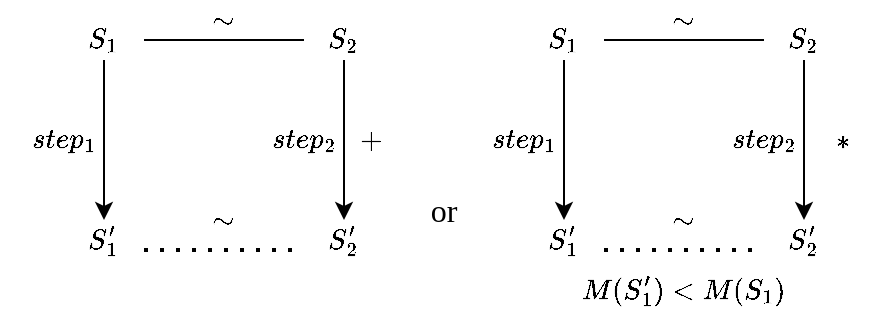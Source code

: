 <mxfile version="20.8.16" type="github">
  <diagram name="第 1 页" id="N6lhYl9x0cFy-dcrSgTa">
    <mxGraphModel dx="1052" dy="589" grid="1" gridSize="10" guides="1" tooltips="1" connect="1" arrows="1" fold="1" page="1" pageScale="1" pageWidth="827" pageHeight="1169" math="1" shadow="0">
      <root>
        <mxCell id="0" />
        <mxCell id="1" parent="0" />
        <mxCell id="HMImB51M19TBt90D2M0y-1" value="" style="edgeStyle=orthogonalEdgeStyle;rounded=0;orthogonalLoop=1;jettySize=auto;html=1;" parent="1" source="HMImB51M19TBt90D2M0y-2" target="HMImB51M19TBt90D2M0y-3" edge="1">
          <mxGeometry relative="1" as="geometry" />
        </mxCell>
        <mxCell id="HMImB51M19TBt90D2M0y-2" value="$$S_1$$" style="text;html=1;strokeColor=none;fillColor=none;align=center;verticalAlign=middle;whiteSpace=wrap;rounded=0;" parent="1" vertex="1">
          <mxGeometry x="240" y="110" width="40" height="20" as="geometry" />
        </mxCell>
        <mxCell id="HMImB51M19TBt90D2M0y-3" value="$$S&#39;&lt;br&gt;_1$$" style="text;html=1;strokeColor=none;fillColor=none;align=center;verticalAlign=middle;whiteSpace=wrap;rounded=0;" parent="1" vertex="1">
          <mxGeometry x="240" y="210" width="40" height="20" as="geometry" />
        </mxCell>
        <mxCell id="HMImB51M19TBt90D2M0y-4" value="" style="edgeStyle=orthogonalEdgeStyle;rounded=0;orthogonalLoop=1;jettySize=auto;html=1;" parent="1" source="HMImB51M19TBt90D2M0y-5" target="HMImB51M19TBt90D2M0y-7" edge="1">
          <mxGeometry relative="1" as="geometry" />
        </mxCell>
        <mxCell id="HMImB51M19TBt90D2M0y-5" value="$$S_2$$" style="text;html=1;strokeColor=none;fillColor=none;align=center;verticalAlign=middle;whiteSpace=wrap;rounded=0;" parent="1" vertex="1">
          <mxGeometry x="360" y="110" width="40" height="20" as="geometry" />
        </mxCell>
        <mxCell id="HMImB51M19TBt90D2M0y-6" value="" style="endArrow=none;html=1;exitX=1;exitY=0.5;exitDx=0;exitDy=0;entryX=0;entryY=0.5;entryDx=0;entryDy=0;" parent="1" source="HMImB51M19TBt90D2M0y-2" target="HMImB51M19TBt90D2M0y-5" edge="1">
          <mxGeometry width="50" height="50" relative="1" as="geometry">
            <mxPoint x="380" y="240" as="sourcePoint" />
            <mxPoint x="430" y="190" as="targetPoint" />
          </mxGeometry>
        </mxCell>
        <mxCell id="HMImB51M19TBt90D2M0y-7" value="$$S&#39;&lt;br&gt;_2$$" style="text;html=1;strokeColor=none;fillColor=none;align=center;verticalAlign=middle;whiteSpace=wrap;rounded=0;" parent="1" vertex="1">
          <mxGeometry x="360" y="210" width="40" height="20" as="geometry" />
        </mxCell>
        <mxCell id="HMImB51M19TBt90D2M0y-8" value="" style="endArrow=none;dashed=1;html=1;dashPattern=1 3;strokeWidth=2;exitX=1;exitY=0.75;exitDx=0;exitDy=0;entryX=0;entryY=0.75;entryDx=0;entryDy=0;" parent="1" source="HMImB51M19TBt90D2M0y-3" target="HMImB51M19TBt90D2M0y-7" edge="1">
          <mxGeometry width="50" height="50" relative="1" as="geometry">
            <mxPoint x="380" y="240" as="sourcePoint" />
            <mxPoint x="430" y="190" as="targetPoint" />
          </mxGeometry>
        </mxCell>
        <mxCell id="HMImB51M19TBt90D2M0y-9" value="$$step_1$$" style="text;html=1;strokeColor=none;fillColor=none;align=center;verticalAlign=middle;whiteSpace=wrap;rounded=0;" parent="1" vertex="1">
          <mxGeometry x="220" y="160" width="40" height="20" as="geometry" />
        </mxCell>
        <mxCell id="HMImB51M19TBt90D2M0y-10" value="$$step_2$$" style="text;html=1;strokeColor=none;fillColor=none;align=center;verticalAlign=middle;whiteSpace=wrap;rounded=0;" parent="1" vertex="1">
          <mxGeometry x="340" y="160" width="40" height="20" as="geometry" />
        </mxCell>
        <mxCell id="HMImB51M19TBt90D2M0y-11" value="$$\sim$$" style="text;html=1;strokeColor=none;fillColor=none;align=center;verticalAlign=middle;whiteSpace=wrap;rounded=0;" parent="1" vertex="1">
          <mxGeometry x="300" y="100" width="40" height="20" as="geometry" />
        </mxCell>
        <mxCell id="HMImB51M19TBt90D2M0y-12" value="$$\sim$$" style="text;html=1;strokeColor=none;fillColor=none;align=center;verticalAlign=middle;whiteSpace=wrap;rounded=0;" parent="1" vertex="1">
          <mxGeometry x="300" y="200" width="40" height="20" as="geometry" />
        </mxCell>
        <mxCell id="HMImB51M19TBt90D2M0y-13" value="$$+$$" style="text;html=1;strokeColor=none;fillColor=none;align=center;verticalAlign=middle;whiteSpace=wrap;rounded=0;" parent="1" vertex="1">
          <mxGeometry x="374" y="160" width="40" height="20" as="geometry" />
        </mxCell>
        <mxCell id="HMImB51M19TBt90D2M0y-14" value="" style="edgeStyle=orthogonalEdgeStyle;rounded=0;orthogonalLoop=1;jettySize=auto;html=1;" parent="1" source="HMImB51M19TBt90D2M0y-15" target="HMImB51M19TBt90D2M0y-16" edge="1">
          <mxGeometry relative="1" as="geometry" />
        </mxCell>
        <mxCell id="HMImB51M19TBt90D2M0y-15" value="$$S_1$$" style="text;html=1;strokeColor=none;fillColor=none;align=center;verticalAlign=middle;whiteSpace=wrap;rounded=0;" parent="1" vertex="1">
          <mxGeometry x="470" y="110" width="40" height="20" as="geometry" />
        </mxCell>
        <mxCell id="HMImB51M19TBt90D2M0y-16" value="$$S&#39;&lt;br&gt;_1$$" style="text;html=1;strokeColor=none;fillColor=none;align=center;verticalAlign=middle;whiteSpace=wrap;rounded=0;" parent="1" vertex="1">
          <mxGeometry x="470" y="210" width="40" height="20" as="geometry" />
        </mxCell>
        <mxCell id="HMImB51M19TBt90D2M0y-17" value="" style="edgeStyle=orthogonalEdgeStyle;rounded=0;orthogonalLoop=1;jettySize=auto;html=1;" parent="1" source="HMImB51M19TBt90D2M0y-18" target="HMImB51M19TBt90D2M0y-20" edge="1">
          <mxGeometry relative="1" as="geometry" />
        </mxCell>
        <mxCell id="HMImB51M19TBt90D2M0y-18" value="$$S_2$$" style="text;html=1;strokeColor=none;fillColor=none;align=center;verticalAlign=middle;whiteSpace=wrap;rounded=0;" parent="1" vertex="1">
          <mxGeometry x="590" y="110" width="40" height="20" as="geometry" />
        </mxCell>
        <mxCell id="HMImB51M19TBt90D2M0y-19" value="" style="endArrow=none;html=1;exitX=1;exitY=0.5;exitDx=0;exitDy=0;entryX=0;entryY=0.5;entryDx=0;entryDy=0;" parent="1" source="HMImB51M19TBt90D2M0y-15" target="HMImB51M19TBt90D2M0y-18" edge="1">
          <mxGeometry width="50" height="50" relative="1" as="geometry">
            <mxPoint x="610" y="240" as="sourcePoint" />
            <mxPoint x="660" y="190" as="targetPoint" />
          </mxGeometry>
        </mxCell>
        <mxCell id="HMImB51M19TBt90D2M0y-20" value="$$S&#39;&lt;br&gt;_2$$" style="text;html=1;strokeColor=none;fillColor=none;align=center;verticalAlign=middle;whiteSpace=wrap;rounded=0;" parent="1" vertex="1">
          <mxGeometry x="590" y="210" width="40" height="20" as="geometry" />
        </mxCell>
        <mxCell id="HMImB51M19TBt90D2M0y-21" value="" style="endArrow=none;dashed=1;html=1;dashPattern=1 3;strokeWidth=2;exitX=1;exitY=0.75;exitDx=0;exitDy=0;entryX=0;entryY=0.75;entryDx=0;entryDy=0;" parent="1" source="HMImB51M19TBt90D2M0y-16" target="HMImB51M19TBt90D2M0y-20" edge="1">
          <mxGeometry width="50" height="50" relative="1" as="geometry">
            <mxPoint x="610" y="240" as="sourcePoint" />
            <mxPoint x="660" y="190" as="targetPoint" />
          </mxGeometry>
        </mxCell>
        <mxCell id="HMImB51M19TBt90D2M0y-22" value="$$step_1$$" style="text;html=1;strokeColor=none;fillColor=none;align=center;verticalAlign=middle;whiteSpace=wrap;rounded=0;" parent="1" vertex="1">
          <mxGeometry x="450" y="160" width="40" height="20" as="geometry" />
        </mxCell>
        <mxCell id="HMImB51M19TBt90D2M0y-23" value="$$step_2$$" style="text;html=1;strokeColor=none;fillColor=none;align=center;verticalAlign=middle;whiteSpace=wrap;rounded=0;" parent="1" vertex="1">
          <mxGeometry x="570" y="160" width="40" height="20" as="geometry" />
        </mxCell>
        <mxCell id="HMImB51M19TBt90D2M0y-24" value="$$\sim$$" style="text;html=1;strokeColor=none;fillColor=none;align=center;verticalAlign=middle;whiteSpace=wrap;rounded=0;" parent="1" vertex="1">
          <mxGeometry x="530" y="100" width="40" height="20" as="geometry" />
        </mxCell>
        <mxCell id="HMImB51M19TBt90D2M0y-25" value="$$\sim$$" style="text;html=1;strokeColor=none;fillColor=none;align=center;verticalAlign=middle;whiteSpace=wrap;rounded=0;" parent="1" vertex="1">
          <mxGeometry x="530" y="200" width="40" height="20" as="geometry" />
        </mxCell>
        <mxCell id="HMImB51M19TBt90D2M0y-26" value="$$*$$" style="text;html=1;strokeColor=none;fillColor=none;align=center;verticalAlign=middle;whiteSpace=wrap;rounded=0;" parent="1" vertex="1">
          <mxGeometry x="610" y="160" width="40" height="20" as="geometry" />
        </mxCell>
        <mxCell id="HMImB51M19TBt90D2M0y-27" value="&lt;font face=&quot;Times New Roman&quot; style=&quot;font-size: 16px;&quot;&gt;or&lt;/font&gt;" style="text;html=1;strokeColor=none;fillColor=none;align=center;verticalAlign=middle;whiteSpace=wrap;rounded=0;" parent="1" vertex="1">
          <mxGeometry x="400" y="190" width="60" height="30" as="geometry" />
        </mxCell>
        <mxCell id="HMImB51M19TBt90D2M0y-30" value="&lt;font face=&quot;Helvetica&quot;&gt;$$M(S&#39;_1)&amp;lt;M(S_1)$$&lt;/font&gt;" style="text;html=1;strokeColor=none;fillColor=none;align=center;verticalAlign=middle;whiteSpace=wrap;rounded=0;fontSize=12;fontFamily=Times New Roman;" parent="1" vertex="1">
          <mxGeometry x="455" y="230" width="190" height="30" as="geometry" />
        </mxCell>
      </root>
    </mxGraphModel>
  </diagram>
</mxfile>
